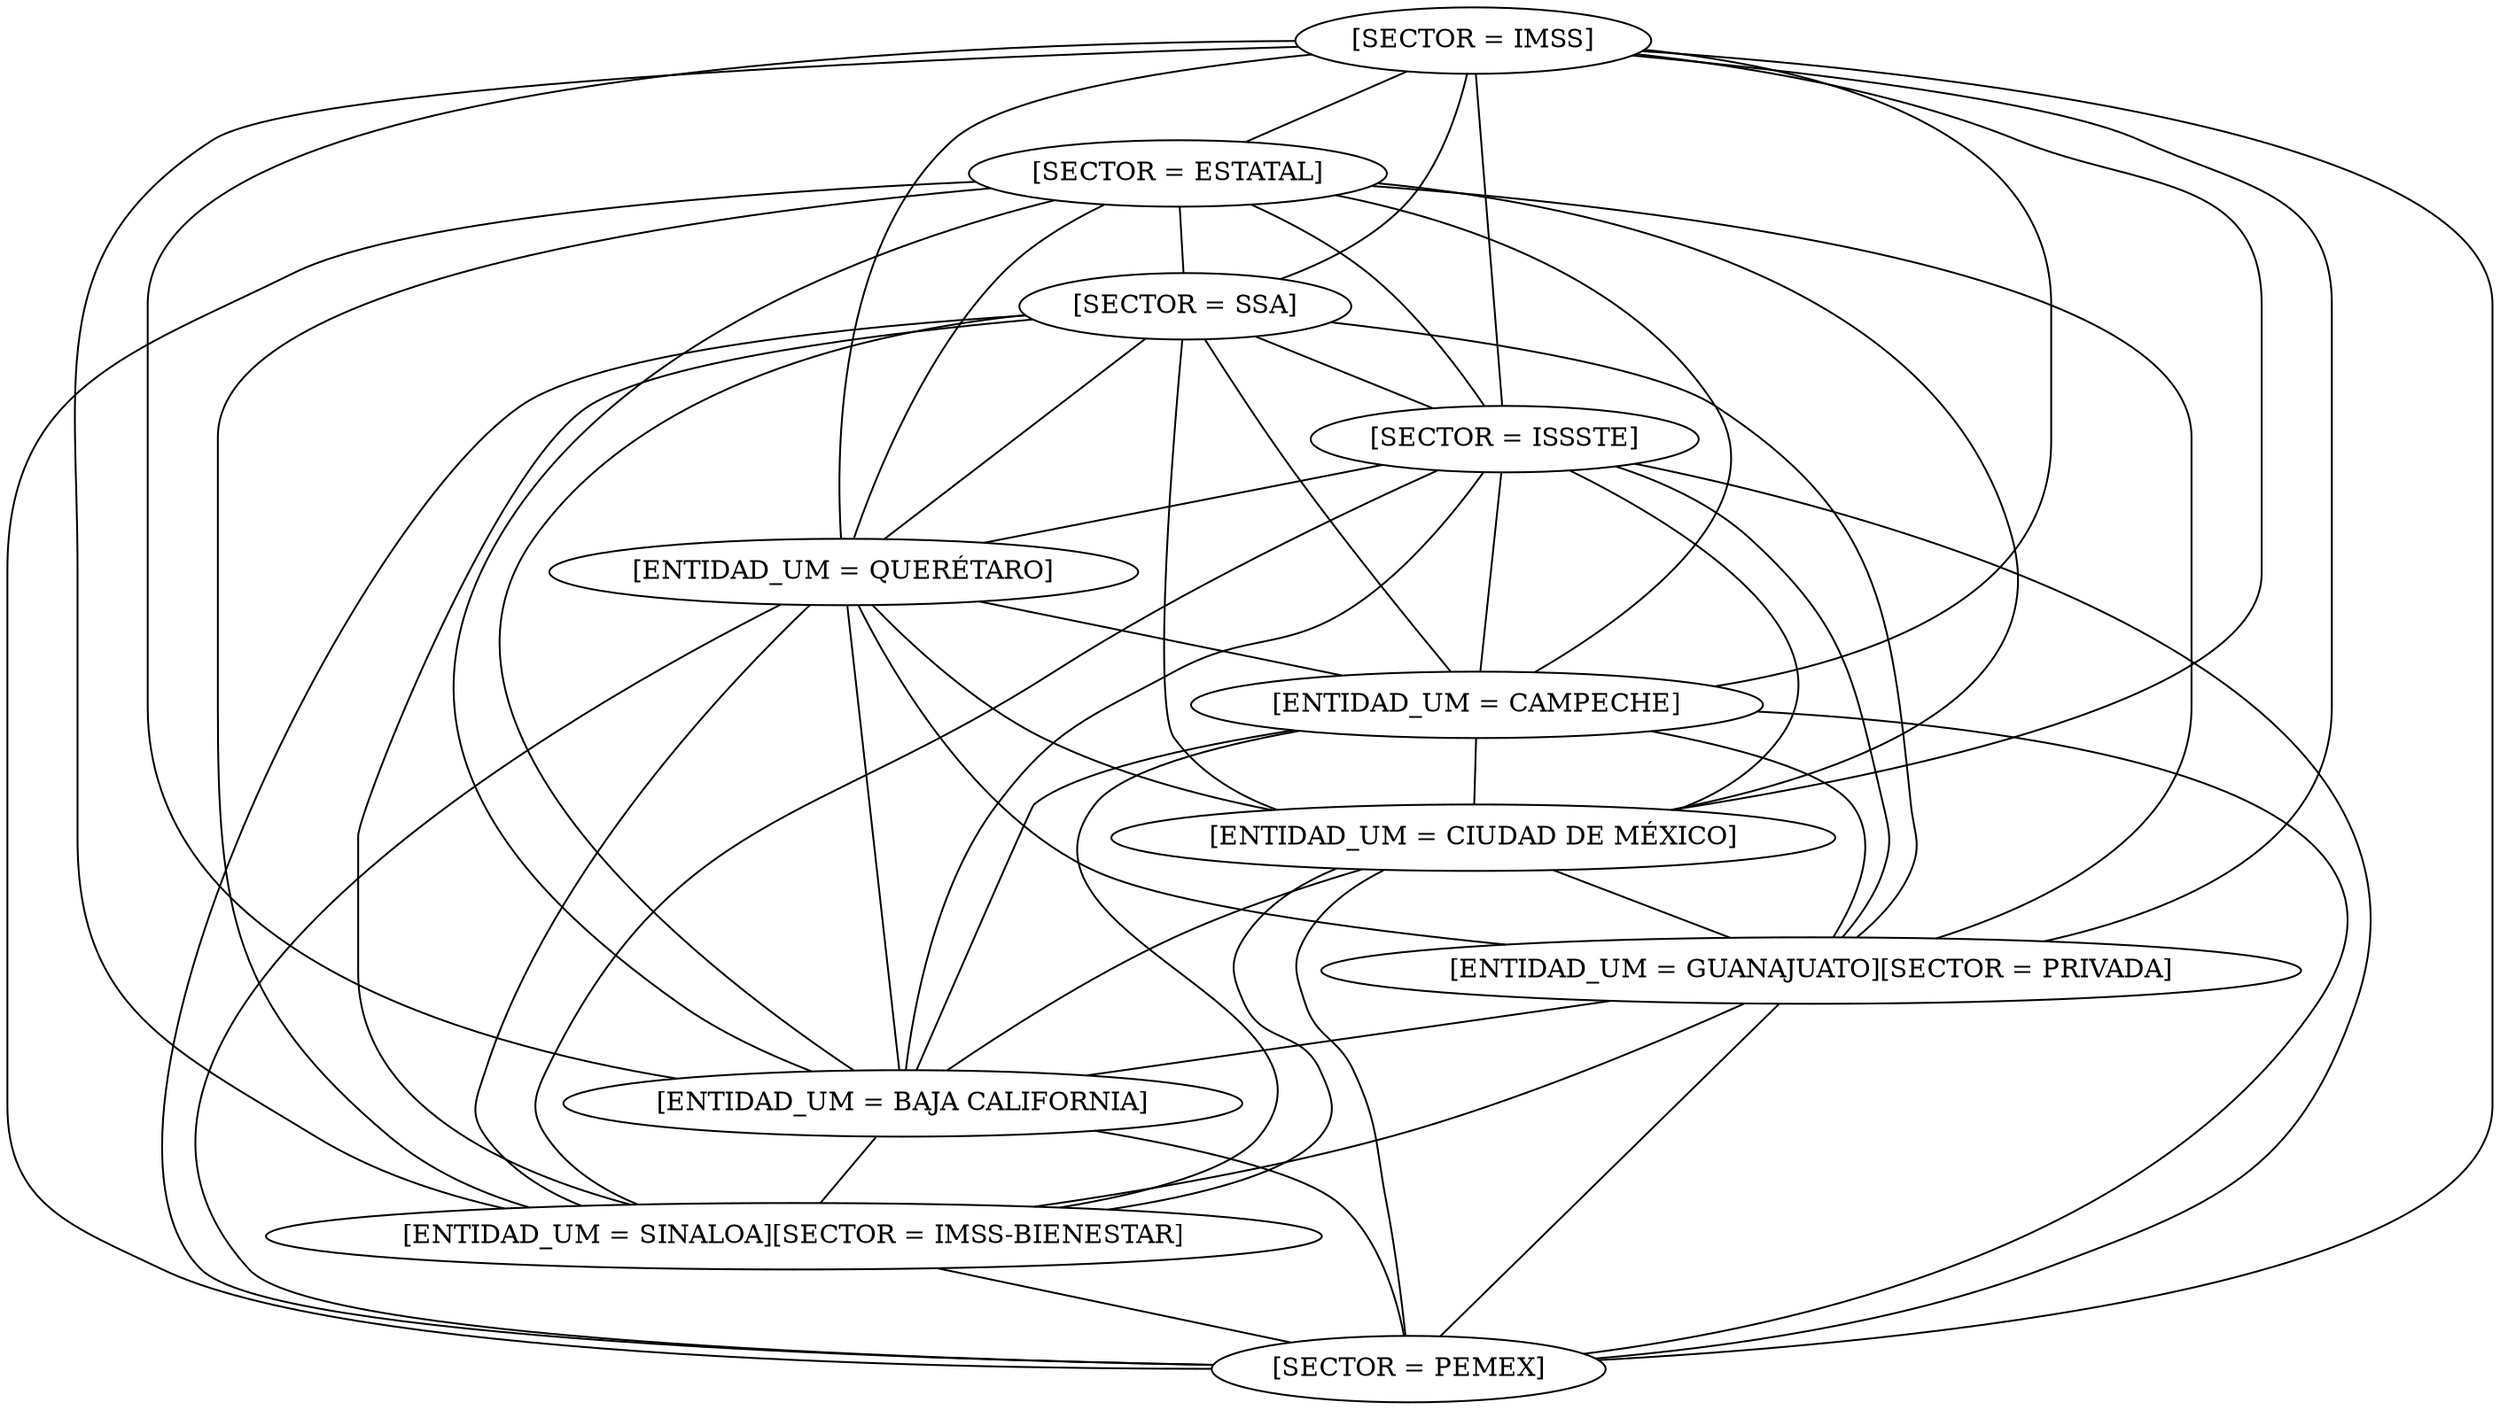 strict graph  {
"[SECTOR = IMSS]" [weight=383];
"[SECTOR = ESTATAL]" [weight=8];
"[SECTOR = SSA]" [weight=316];
"[SECTOR = ISSSTE]" [weight=20];
"[ENTIDAD_UM = QUERÉTARO]" [weight=14];
"[ENTIDAD_UM = CAMPECHE]" [weight=6];
"[ENTIDAD_UM = CIUDAD DE MÉXICO]" [weight=67];
"[ENTIDAD_UM = GUANAJUATO][SECTOR = PRIVADA]" [weight=62];
"[ENTIDAD_UM = BAJA CALIFORNIA]" [weight=5];
"[ENTIDAD_UM = SINALOA][SECTOR = IMSS-BIENESTAR]" [weight=2];
"[SECTOR = PEMEX]" [weight=17];
"[SECTOR = IMSS]" -- "[SECTOR = SSA]";
"[SECTOR = IMSS]" -- "[ENTIDAD_UM = CIUDAD DE MÉXICO]";
"[SECTOR = IMSS]" -- "[ENTIDAD_UM = GUANAJUATO][SECTOR = PRIVADA]";
"[SECTOR = IMSS]" -- "[SECTOR = ISSSTE]";
"[SECTOR = IMSS]" -- "[SECTOR = PEMEX]";
"[SECTOR = IMSS]" -- "[ENTIDAD_UM = BAJA CALIFORNIA]";
"[SECTOR = IMSS]" -- "[ENTIDAD_UM = QUERÉTARO]";
"[SECTOR = IMSS]" -- "[SECTOR = ESTATAL]";
"[SECTOR = IMSS]" -- "[ENTIDAD_UM = CAMPECHE]";
"[SECTOR = IMSS]" -- "[ENTIDAD_UM = SINALOA][SECTOR = IMSS-BIENESTAR]";
"[SECTOR = ESTATAL]" -- "[SECTOR = SSA]";
"[SECTOR = ESTATAL]" -- "[ENTIDAD_UM = CIUDAD DE MÉXICO]";
"[SECTOR = ESTATAL]" -- "[ENTIDAD_UM = GUANAJUATO][SECTOR = PRIVADA]";
"[SECTOR = ESTATAL]" -- "[SECTOR = ISSSTE]";
"[SECTOR = ESTATAL]" -- "[SECTOR = PEMEX]";
"[SECTOR = ESTATAL]" -- "[ENTIDAD_UM = BAJA CALIFORNIA]";
"[SECTOR = ESTATAL]" -- "[ENTIDAD_UM = QUERÉTARO]";
"[SECTOR = ESTATAL]" -- "[ENTIDAD_UM = CAMPECHE]";
"[SECTOR = ESTATAL]" -- "[ENTIDAD_UM = SINALOA][SECTOR = IMSS-BIENESTAR]";
"[SECTOR = SSA]" -- "[ENTIDAD_UM = CIUDAD DE MÉXICO]";
"[SECTOR = SSA]" -- "[ENTIDAD_UM = GUANAJUATO][SECTOR = PRIVADA]";
"[SECTOR = SSA]" -- "[SECTOR = ISSSTE]";
"[SECTOR = SSA]" -- "[SECTOR = PEMEX]";
"[SECTOR = SSA]" -- "[ENTIDAD_UM = BAJA CALIFORNIA]";
"[SECTOR = SSA]" -- "[ENTIDAD_UM = QUERÉTARO]";
"[SECTOR = SSA]" -- "[ENTIDAD_UM = CAMPECHE]";
"[SECTOR = SSA]" -- "[ENTIDAD_UM = SINALOA][SECTOR = IMSS-BIENESTAR]";
"[SECTOR = ISSSTE]" -- "[ENTIDAD_UM = CIUDAD DE MÉXICO]";
"[SECTOR = ISSSTE]" -- "[ENTIDAD_UM = GUANAJUATO][SECTOR = PRIVADA]";
"[SECTOR = ISSSTE]" -- "[SECTOR = PEMEX]";
"[SECTOR = ISSSTE]" -- "[ENTIDAD_UM = BAJA CALIFORNIA]";
"[SECTOR = ISSSTE]" -- "[ENTIDAD_UM = QUERÉTARO]";
"[SECTOR = ISSSTE]" -- "[ENTIDAD_UM = CAMPECHE]";
"[SECTOR = ISSSTE]" -- "[ENTIDAD_UM = SINALOA][SECTOR = IMSS-BIENESTAR]";
"[ENTIDAD_UM = QUERÉTARO]" -- "[ENTIDAD_UM = CIUDAD DE MÉXICO]";
"[ENTIDAD_UM = QUERÉTARO]" -- "[ENTIDAD_UM = GUANAJUATO][SECTOR = PRIVADA]";
"[ENTIDAD_UM = QUERÉTARO]" -- "[SECTOR = PEMEX]";
"[ENTIDAD_UM = QUERÉTARO]" -- "[ENTIDAD_UM = BAJA CALIFORNIA]";
"[ENTIDAD_UM = QUERÉTARO]" -- "[ENTIDAD_UM = CAMPECHE]";
"[ENTIDAD_UM = QUERÉTARO]" -- "[ENTIDAD_UM = SINALOA][SECTOR = IMSS-BIENESTAR]";
"[ENTIDAD_UM = CAMPECHE]" -- "[ENTIDAD_UM = CIUDAD DE MÉXICO]";
"[ENTIDAD_UM = CAMPECHE]" -- "[ENTIDAD_UM = GUANAJUATO][SECTOR = PRIVADA]";
"[ENTIDAD_UM = CAMPECHE]" -- "[SECTOR = PEMEX]";
"[ENTIDAD_UM = CAMPECHE]" -- "[ENTIDAD_UM = BAJA CALIFORNIA]";
"[ENTIDAD_UM = CAMPECHE]" -- "[ENTIDAD_UM = SINALOA][SECTOR = IMSS-BIENESTAR]";
"[ENTIDAD_UM = CIUDAD DE MÉXICO]" -- "[ENTIDAD_UM = GUANAJUATO][SECTOR = PRIVADA]";
"[ENTIDAD_UM = CIUDAD DE MÉXICO]" -- "[SECTOR = PEMEX]";
"[ENTIDAD_UM = CIUDAD DE MÉXICO]" -- "[ENTIDAD_UM = BAJA CALIFORNIA]";
"[ENTIDAD_UM = CIUDAD DE MÉXICO]" -- "[ENTIDAD_UM = SINALOA][SECTOR = IMSS-BIENESTAR]";
"[ENTIDAD_UM = GUANAJUATO][SECTOR = PRIVADA]" -- "[SECTOR = PEMEX]";
"[ENTIDAD_UM = GUANAJUATO][SECTOR = PRIVADA]" -- "[ENTIDAD_UM = BAJA CALIFORNIA]";
"[ENTIDAD_UM = GUANAJUATO][SECTOR = PRIVADA]" -- "[ENTIDAD_UM = SINALOA][SECTOR = IMSS-BIENESTAR]";
"[ENTIDAD_UM = BAJA CALIFORNIA]" -- "[SECTOR = PEMEX]";
"[ENTIDAD_UM = BAJA CALIFORNIA]" -- "[ENTIDAD_UM = SINALOA][SECTOR = IMSS-BIENESTAR]";
"[ENTIDAD_UM = SINALOA][SECTOR = IMSS-BIENESTAR]" -- "[SECTOR = PEMEX]";
}
